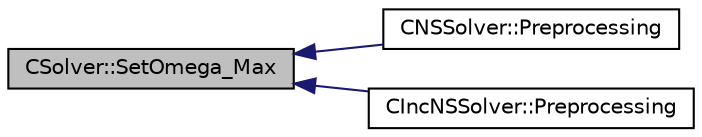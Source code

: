 digraph "CSolver::SetOmega_Max"
{
  edge [fontname="Helvetica",fontsize="10",labelfontname="Helvetica",labelfontsize="10"];
  node [fontname="Helvetica",fontsize="10",shape=record];
  rankdir="LR";
  Node4634 [label="CSolver::SetOmega_Max",height=0.2,width=0.4,color="black", fillcolor="grey75", style="filled", fontcolor="black"];
  Node4634 -> Node4635 [dir="back",color="midnightblue",fontsize="10",style="solid",fontname="Helvetica"];
  Node4635 [label="CNSSolver::Preprocessing",height=0.2,width=0.4,color="black", fillcolor="white", style="filled",URL="$class_c_n_s_solver.html#a028c83d18cf8520dff2f9628d8a04e4b",tooltip="Restart residual and compute gradients. "];
  Node4634 -> Node4636 [dir="back",color="midnightblue",fontsize="10",style="solid",fontname="Helvetica"];
  Node4636 [label="CIncNSSolver::Preprocessing",height=0.2,width=0.4,color="black", fillcolor="white", style="filled",URL="$class_c_inc_n_s_solver.html#ae84f6e86313acd1da80c505b4eab81e5",tooltip="Restart residual and compute gradients. "];
}
